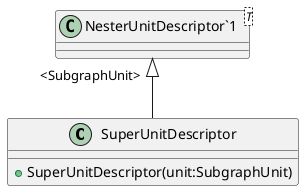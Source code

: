@startuml
class SuperUnitDescriptor {
    + SuperUnitDescriptor(unit:SubgraphUnit)
}
class "NesterUnitDescriptor`1"<T> {
}
"NesterUnitDescriptor`1" "<SubgraphUnit>" <|-- SuperUnitDescriptor
@enduml
